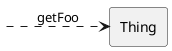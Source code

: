 @startuml communication
skinparam linestyle ortho
left to right direction

label " " as external
rectangle "Thing" as thing

external -[dashed]-> thing: getFoo

@enduml
